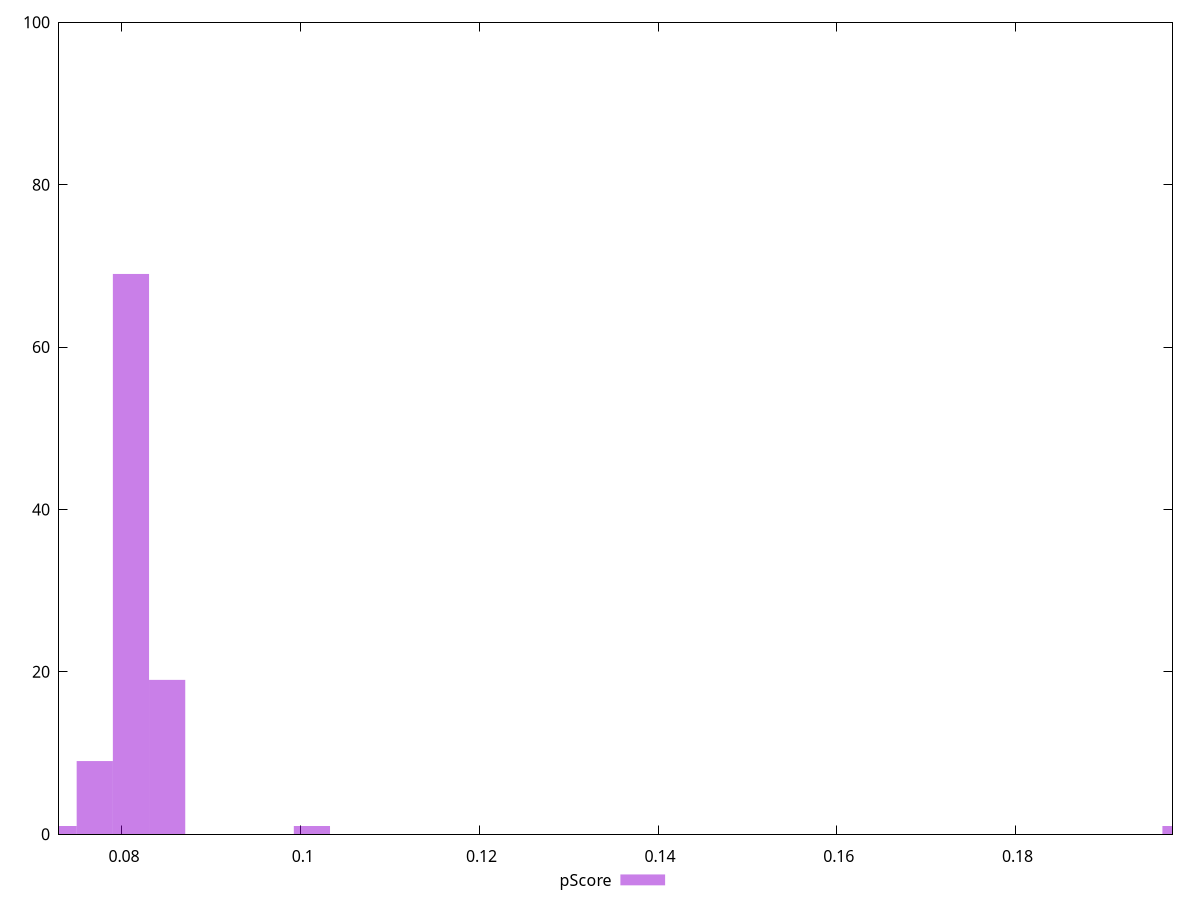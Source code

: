 reset

$pScore <<EOF
0.07290506439866036 1
0.08100562710962261 69
0.07695534575414148 9
0.10125703388702827 1
0.08505590846510375 19
0.1984637864185754 1
EOF

set key outside below
set boxwidth 0.004050281355481131
set xrange [0.07295305357279208:0.19756805971820424]
set yrange [0:100]
set trange [0:100]
set style fill transparent solid 0.5 noborder
set terminal svg size 640, 490 enhanced background rgb 'white'
set output "reports/report_00030_2021-02-24T20-42-31.540Z/interactive/samples/astro/pScore/histogram.svg"

plot $pScore title "pScore" with boxes

reset
